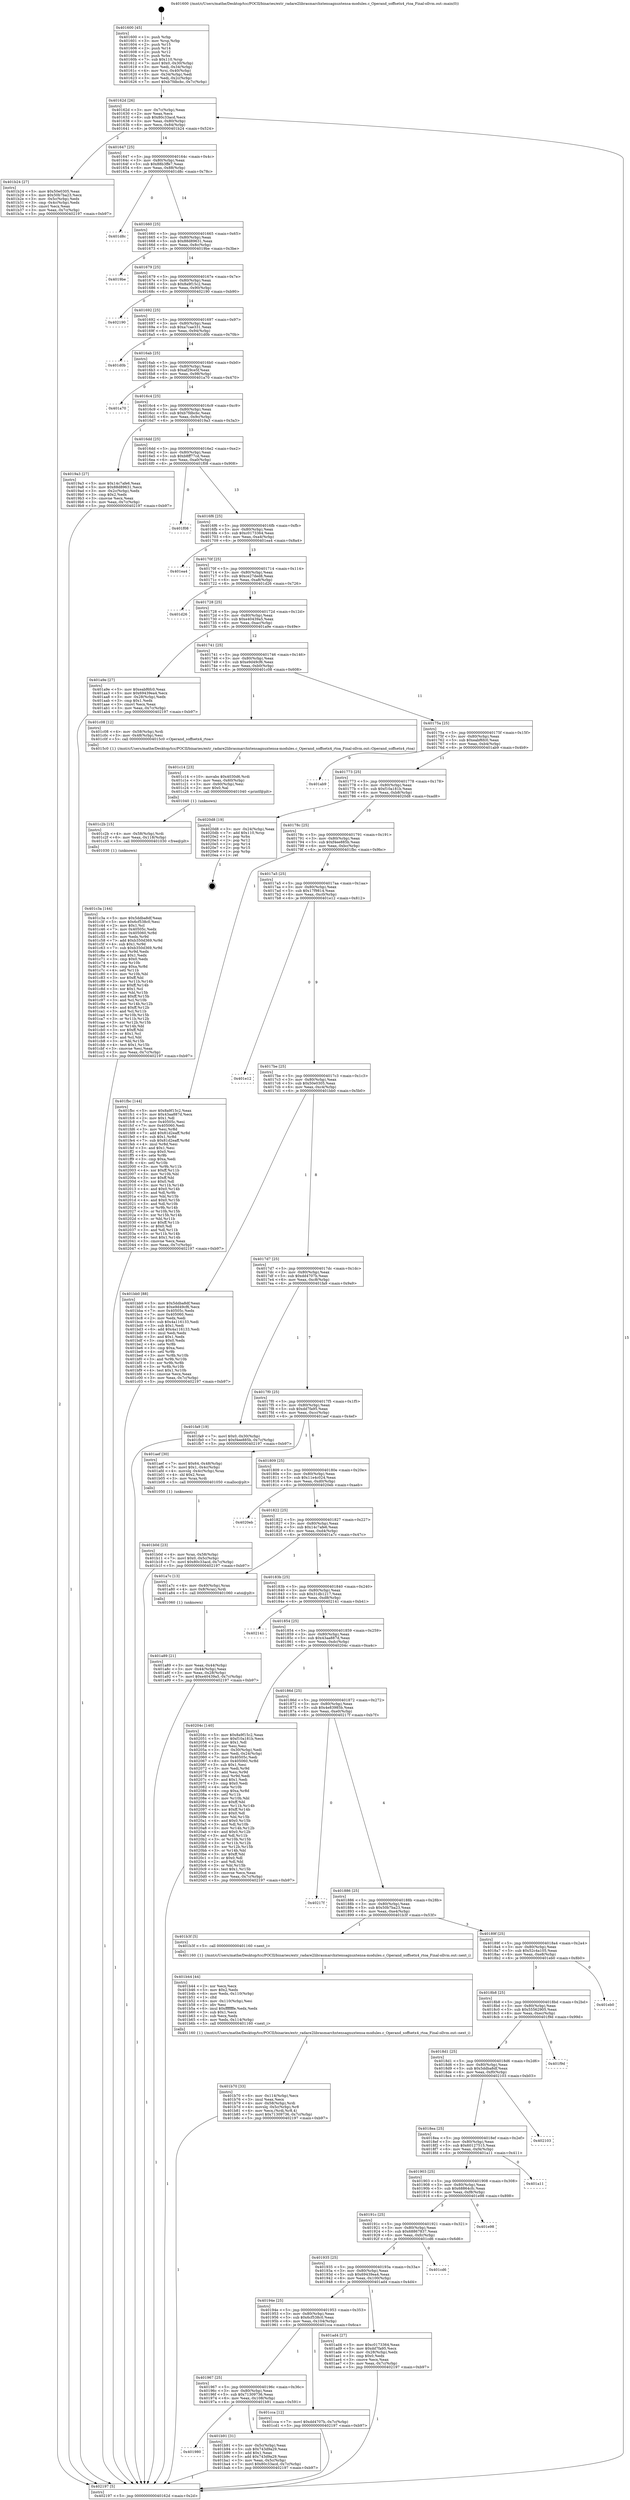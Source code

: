 digraph "0x401600" {
  label = "0x401600 (/mnt/c/Users/mathe/Desktop/tcc/POCII/binaries/extr_radare2librasmarchxtensagnuxtensa-modules.c_Operand_soffsetx4_rtoa_Final-ollvm.out::main(0))"
  labelloc = "t"
  node[shape=record]

  Entry [label="",width=0.3,height=0.3,shape=circle,fillcolor=black,style=filled]
  "0x40162d" [label="{
     0x40162d [26]\l
     | [instrs]\l
     &nbsp;&nbsp;0x40162d \<+3\>: mov -0x7c(%rbp),%eax\l
     &nbsp;&nbsp;0x401630 \<+2\>: mov %eax,%ecx\l
     &nbsp;&nbsp;0x401632 \<+6\>: sub $0x80c33acd,%ecx\l
     &nbsp;&nbsp;0x401638 \<+3\>: mov %eax,-0x80(%rbp)\l
     &nbsp;&nbsp;0x40163b \<+6\>: mov %ecx,-0x84(%rbp)\l
     &nbsp;&nbsp;0x401641 \<+6\>: je 0000000000401b24 \<main+0x524\>\l
  }"]
  "0x401b24" [label="{
     0x401b24 [27]\l
     | [instrs]\l
     &nbsp;&nbsp;0x401b24 \<+5\>: mov $0x50e0305,%eax\l
     &nbsp;&nbsp;0x401b29 \<+5\>: mov $0x50b7ba23,%ecx\l
     &nbsp;&nbsp;0x401b2e \<+3\>: mov -0x5c(%rbp),%edx\l
     &nbsp;&nbsp;0x401b31 \<+3\>: cmp -0x4c(%rbp),%edx\l
     &nbsp;&nbsp;0x401b34 \<+3\>: cmovl %ecx,%eax\l
     &nbsp;&nbsp;0x401b37 \<+3\>: mov %eax,-0x7c(%rbp)\l
     &nbsp;&nbsp;0x401b3a \<+5\>: jmp 0000000000402197 \<main+0xb97\>\l
  }"]
  "0x401647" [label="{
     0x401647 [25]\l
     | [instrs]\l
     &nbsp;&nbsp;0x401647 \<+5\>: jmp 000000000040164c \<main+0x4c\>\l
     &nbsp;&nbsp;0x40164c \<+3\>: mov -0x80(%rbp),%eax\l
     &nbsp;&nbsp;0x40164f \<+5\>: sub $0x88b3ffe7,%eax\l
     &nbsp;&nbsp;0x401654 \<+6\>: mov %eax,-0x88(%rbp)\l
     &nbsp;&nbsp;0x40165a \<+6\>: je 0000000000401d8c \<main+0x78c\>\l
  }"]
  Exit [label="",width=0.3,height=0.3,shape=circle,fillcolor=black,style=filled,peripheries=2]
  "0x401d8c" [label="{
     0x401d8c\l
  }", style=dashed]
  "0x401660" [label="{
     0x401660 [25]\l
     | [instrs]\l
     &nbsp;&nbsp;0x401660 \<+5\>: jmp 0000000000401665 \<main+0x65\>\l
     &nbsp;&nbsp;0x401665 \<+3\>: mov -0x80(%rbp),%eax\l
     &nbsp;&nbsp;0x401668 \<+5\>: sub $0x88d89631,%eax\l
     &nbsp;&nbsp;0x40166d \<+6\>: mov %eax,-0x8c(%rbp)\l
     &nbsp;&nbsp;0x401673 \<+6\>: je 00000000004019be \<main+0x3be\>\l
  }"]
  "0x401c3a" [label="{
     0x401c3a [144]\l
     | [instrs]\l
     &nbsp;&nbsp;0x401c3a \<+5\>: mov $0x5ddba8df,%eax\l
     &nbsp;&nbsp;0x401c3f \<+5\>: mov $0x6cf538c0,%esi\l
     &nbsp;&nbsp;0x401c44 \<+2\>: mov $0x1,%cl\l
     &nbsp;&nbsp;0x401c46 \<+7\>: mov 0x40505c,%edx\l
     &nbsp;&nbsp;0x401c4d \<+8\>: mov 0x405060,%r8d\l
     &nbsp;&nbsp;0x401c55 \<+3\>: mov %edx,%r9d\l
     &nbsp;&nbsp;0x401c58 \<+7\>: add $0xb350d369,%r9d\l
     &nbsp;&nbsp;0x401c5f \<+4\>: sub $0x1,%r9d\l
     &nbsp;&nbsp;0x401c63 \<+7\>: sub $0xb350d369,%r9d\l
     &nbsp;&nbsp;0x401c6a \<+4\>: imul %r9d,%edx\l
     &nbsp;&nbsp;0x401c6e \<+3\>: and $0x1,%edx\l
     &nbsp;&nbsp;0x401c71 \<+3\>: cmp $0x0,%edx\l
     &nbsp;&nbsp;0x401c74 \<+4\>: sete %r10b\l
     &nbsp;&nbsp;0x401c78 \<+4\>: cmp $0xa,%r8d\l
     &nbsp;&nbsp;0x401c7c \<+4\>: setl %r11b\l
     &nbsp;&nbsp;0x401c80 \<+3\>: mov %r10b,%bl\l
     &nbsp;&nbsp;0x401c83 \<+3\>: xor $0xff,%bl\l
     &nbsp;&nbsp;0x401c86 \<+3\>: mov %r11b,%r14b\l
     &nbsp;&nbsp;0x401c89 \<+4\>: xor $0xff,%r14b\l
     &nbsp;&nbsp;0x401c8d \<+3\>: xor $0x1,%cl\l
     &nbsp;&nbsp;0x401c90 \<+3\>: mov %bl,%r15b\l
     &nbsp;&nbsp;0x401c93 \<+4\>: and $0xff,%r15b\l
     &nbsp;&nbsp;0x401c97 \<+3\>: and %cl,%r10b\l
     &nbsp;&nbsp;0x401c9a \<+3\>: mov %r14b,%r12b\l
     &nbsp;&nbsp;0x401c9d \<+4\>: and $0xff,%r12b\l
     &nbsp;&nbsp;0x401ca1 \<+3\>: and %cl,%r11b\l
     &nbsp;&nbsp;0x401ca4 \<+3\>: or %r10b,%r15b\l
     &nbsp;&nbsp;0x401ca7 \<+3\>: or %r11b,%r12b\l
     &nbsp;&nbsp;0x401caa \<+3\>: xor %r12b,%r15b\l
     &nbsp;&nbsp;0x401cad \<+3\>: or %r14b,%bl\l
     &nbsp;&nbsp;0x401cb0 \<+3\>: xor $0xff,%bl\l
     &nbsp;&nbsp;0x401cb3 \<+3\>: or $0x1,%cl\l
     &nbsp;&nbsp;0x401cb6 \<+2\>: and %cl,%bl\l
     &nbsp;&nbsp;0x401cb8 \<+3\>: or %bl,%r15b\l
     &nbsp;&nbsp;0x401cbb \<+4\>: test $0x1,%r15b\l
     &nbsp;&nbsp;0x401cbf \<+3\>: cmovne %esi,%eax\l
     &nbsp;&nbsp;0x401cc2 \<+3\>: mov %eax,-0x7c(%rbp)\l
     &nbsp;&nbsp;0x401cc5 \<+5\>: jmp 0000000000402197 \<main+0xb97\>\l
  }"]
  "0x4019be" [label="{
     0x4019be\l
  }", style=dashed]
  "0x401679" [label="{
     0x401679 [25]\l
     | [instrs]\l
     &nbsp;&nbsp;0x401679 \<+5\>: jmp 000000000040167e \<main+0x7e\>\l
     &nbsp;&nbsp;0x40167e \<+3\>: mov -0x80(%rbp),%eax\l
     &nbsp;&nbsp;0x401681 \<+5\>: sub $0x8a9f15c2,%eax\l
     &nbsp;&nbsp;0x401686 \<+6\>: mov %eax,-0x90(%rbp)\l
     &nbsp;&nbsp;0x40168c \<+6\>: je 0000000000402190 \<main+0xb90\>\l
  }"]
  "0x401c2b" [label="{
     0x401c2b [15]\l
     | [instrs]\l
     &nbsp;&nbsp;0x401c2b \<+4\>: mov -0x58(%rbp),%rdi\l
     &nbsp;&nbsp;0x401c2f \<+6\>: mov %eax,-0x118(%rbp)\l
     &nbsp;&nbsp;0x401c35 \<+5\>: call 0000000000401030 \<free@plt\>\l
     | [calls]\l
     &nbsp;&nbsp;0x401030 \{1\} (unknown)\l
  }"]
  "0x402190" [label="{
     0x402190\l
  }", style=dashed]
  "0x401692" [label="{
     0x401692 [25]\l
     | [instrs]\l
     &nbsp;&nbsp;0x401692 \<+5\>: jmp 0000000000401697 \<main+0x97\>\l
     &nbsp;&nbsp;0x401697 \<+3\>: mov -0x80(%rbp),%eax\l
     &nbsp;&nbsp;0x40169a \<+5\>: sub $0xa7cae331,%eax\l
     &nbsp;&nbsp;0x40169f \<+6\>: mov %eax,-0x94(%rbp)\l
     &nbsp;&nbsp;0x4016a5 \<+6\>: je 0000000000401d0b \<main+0x70b\>\l
  }"]
  "0x401c14" [label="{
     0x401c14 [23]\l
     | [instrs]\l
     &nbsp;&nbsp;0x401c14 \<+10\>: movabs $0x4030d6,%rdi\l
     &nbsp;&nbsp;0x401c1e \<+3\>: mov %eax,-0x60(%rbp)\l
     &nbsp;&nbsp;0x401c21 \<+3\>: mov -0x60(%rbp),%esi\l
     &nbsp;&nbsp;0x401c24 \<+2\>: mov $0x0,%al\l
     &nbsp;&nbsp;0x401c26 \<+5\>: call 0000000000401040 \<printf@plt\>\l
     | [calls]\l
     &nbsp;&nbsp;0x401040 \{1\} (unknown)\l
  }"]
  "0x401d0b" [label="{
     0x401d0b\l
  }", style=dashed]
  "0x4016ab" [label="{
     0x4016ab [25]\l
     | [instrs]\l
     &nbsp;&nbsp;0x4016ab \<+5\>: jmp 00000000004016b0 \<main+0xb0\>\l
     &nbsp;&nbsp;0x4016b0 \<+3\>: mov -0x80(%rbp),%eax\l
     &nbsp;&nbsp;0x4016b3 \<+5\>: sub $0xaf29ce5f,%eax\l
     &nbsp;&nbsp;0x4016b8 \<+6\>: mov %eax,-0x98(%rbp)\l
     &nbsp;&nbsp;0x4016be \<+6\>: je 0000000000401a70 \<main+0x470\>\l
  }"]
  "0x401980" [label="{
     0x401980\l
  }", style=dashed]
  "0x401a70" [label="{
     0x401a70\l
  }", style=dashed]
  "0x4016c4" [label="{
     0x4016c4 [25]\l
     | [instrs]\l
     &nbsp;&nbsp;0x4016c4 \<+5\>: jmp 00000000004016c9 \<main+0xc9\>\l
     &nbsp;&nbsp;0x4016c9 \<+3\>: mov -0x80(%rbp),%eax\l
     &nbsp;&nbsp;0x4016cc \<+5\>: sub $0xb7fdbcbc,%eax\l
     &nbsp;&nbsp;0x4016d1 \<+6\>: mov %eax,-0x9c(%rbp)\l
     &nbsp;&nbsp;0x4016d7 \<+6\>: je 00000000004019a3 \<main+0x3a3\>\l
  }"]
  "0x401b91" [label="{
     0x401b91 [31]\l
     | [instrs]\l
     &nbsp;&nbsp;0x401b91 \<+3\>: mov -0x5c(%rbp),%eax\l
     &nbsp;&nbsp;0x401b94 \<+5\>: sub $0x743d9a29,%eax\l
     &nbsp;&nbsp;0x401b99 \<+3\>: add $0x1,%eax\l
     &nbsp;&nbsp;0x401b9c \<+5\>: add $0x743d9a29,%eax\l
     &nbsp;&nbsp;0x401ba1 \<+3\>: mov %eax,-0x5c(%rbp)\l
     &nbsp;&nbsp;0x401ba4 \<+7\>: movl $0x80c33acd,-0x7c(%rbp)\l
     &nbsp;&nbsp;0x401bab \<+5\>: jmp 0000000000402197 \<main+0xb97\>\l
  }"]
  "0x4019a3" [label="{
     0x4019a3 [27]\l
     | [instrs]\l
     &nbsp;&nbsp;0x4019a3 \<+5\>: mov $0x14c7afe6,%eax\l
     &nbsp;&nbsp;0x4019a8 \<+5\>: mov $0x88d89631,%ecx\l
     &nbsp;&nbsp;0x4019ad \<+3\>: mov -0x2c(%rbp),%edx\l
     &nbsp;&nbsp;0x4019b0 \<+3\>: cmp $0x2,%edx\l
     &nbsp;&nbsp;0x4019b3 \<+3\>: cmovne %ecx,%eax\l
     &nbsp;&nbsp;0x4019b6 \<+3\>: mov %eax,-0x7c(%rbp)\l
     &nbsp;&nbsp;0x4019b9 \<+5\>: jmp 0000000000402197 \<main+0xb97\>\l
  }"]
  "0x4016dd" [label="{
     0x4016dd [25]\l
     | [instrs]\l
     &nbsp;&nbsp;0x4016dd \<+5\>: jmp 00000000004016e2 \<main+0xe2\>\l
     &nbsp;&nbsp;0x4016e2 \<+3\>: mov -0x80(%rbp),%eax\l
     &nbsp;&nbsp;0x4016e5 \<+5\>: sub $0xb8ff77cd,%eax\l
     &nbsp;&nbsp;0x4016ea \<+6\>: mov %eax,-0xa0(%rbp)\l
     &nbsp;&nbsp;0x4016f0 \<+6\>: je 0000000000401f08 \<main+0x908\>\l
  }"]
  "0x402197" [label="{
     0x402197 [5]\l
     | [instrs]\l
     &nbsp;&nbsp;0x402197 \<+5\>: jmp 000000000040162d \<main+0x2d\>\l
  }"]
  "0x401600" [label="{
     0x401600 [45]\l
     | [instrs]\l
     &nbsp;&nbsp;0x401600 \<+1\>: push %rbp\l
     &nbsp;&nbsp;0x401601 \<+3\>: mov %rsp,%rbp\l
     &nbsp;&nbsp;0x401604 \<+2\>: push %r15\l
     &nbsp;&nbsp;0x401606 \<+2\>: push %r14\l
     &nbsp;&nbsp;0x401608 \<+2\>: push %r12\l
     &nbsp;&nbsp;0x40160a \<+1\>: push %rbx\l
     &nbsp;&nbsp;0x40160b \<+7\>: sub $0x110,%rsp\l
     &nbsp;&nbsp;0x401612 \<+7\>: movl $0x0,-0x30(%rbp)\l
     &nbsp;&nbsp;0x401619 \<+3\>: mov %edi,-0x34(%rbp)\l
     &nbsp;&nbsp;0x40161c \<+4\>: mov %rsi,-0x40(%rbp)\l
     &nbsp;&nbsp;0x401620 \<+3\>: mov -0x34(%rbp),%edi\l
     &nbsp;&nbsp;0x401623 \<+3\>: mov %edi,-0x2c(%rbp)\l
     &nbsp;&nbsp;0x401626 \<+7\>: movl $0xb7fdbcbc,-0x7c(%rbp)\l
  }"]
  "0x401967" [label="{
     0x401967 [25]\l
     | [instrs]\l
     &nbsp;&nbsp;0x401967 \<+5\>: jmp 000000000040196c \<main+0x36c\>\l
     &nbsp;&nbsp;0x40196c \<+3\>: mov -0x80(%rbp),%eax\l
     &nbsp;&nbsp;0x40196f \<+5\>: sub $0x71309736,%eax\l
     &nbsp;&nbsp;0x401974 \<+6\>: mov %eax,-0x108(%rbp)\l
     &nbsp;&nbsp;0x40197a \<+6\>: je 0000000000401b91 \<main+0x591\>\l
  }"]
  "0x401f08" [label="{
     0x401f08\l
  }", style=dashed]
  "0x4016f6" [label="{
     0x4016f6 [25]\l
     | [instrs]\l
     &nbsp;&nbsp;0x4016f6 \<+5\>: jmp 00000000004016fb \<main+0xfb\>\l
     &nbsp;&nbsp;0x4016fb \<+3\>: mov -0x80(%rbp),%eax\l
     &nbsp;&nbsp;0x4016fe \<+5\>: sub $0xc0173364,%eax\l
     &nbsp;&nbsp;0x401703 \<+6\>: mov %eax,-0xa4(%rbp)\l
     &nbsp;&nbsp;0x401709 \<+6\>: je 0000000000401ea4 \<main+0x8a4\>\l
  }"]
  "0x401cca" [label="{
     0x401cca [12]\l
     | [instrs]\l
     &nbsp;&nbsp;0x401cca \<+7\>: movl $0xdd4707b,-0x7c(%rbp)\l
     &nbsp;&nbsp;0x401cd1 \<+5\>: jmp 0000000000402197 \<main+0xb97\>\l
  }"]
  "0x401ea4" [label="{
     0x401ea4\l
  }", style=dashed]
  "0x40170f" [label="{
     0x40170f [25]\l
     | [instrs]\l
     &nbsp;&nbsp;0x40170f \<+5\>: jmp 0000000000401714 \<main+0x114\>\l
     &nbsp;&nbsp;0x401714 \<+3\>: mov -0x80(%rbp),%eax\l
     &nbsp;&nbsp;0x401717 \<+5\>: sub $0xce27ded8,%eax\l
     &nbsp;&nbsp;0x40171c \<+6\>: mov %eax,-0xa8(%rbp)\l
     &nbsp;&nbsp;0x401722 \<+6\>: je 0000000000401d26 \<main+0x726\>\l
  }"]
  "0x401b70" [label="{
     0x401b70 [33]\l
     | [instrs]\l
     &nbsp;&nbsp;0x401b70 \<+6\>: mov -0x114(%rbp),%ecx\l
     &nbsp;&nbsp;0x401b76 \<+3\>: imul %eax,%ecx\l
     &nbsp;&nbsp;0x401b79 \<+4\>: mov -0x58(%rbp),%rdi\l
     &nbsp;&nbsp;0x401b7d \<+4\>: movslq -0x5c(%rbp),%r8\l
     &nbsp;&nbsp;0x401b81 \<+4\>: mov %ecx,(%rdi,%r8,4)\l
     &nbsp;&nbsp;0x401b85 \<+7\>: movl $0x71309736,-0x7c(%rbp)\l
     &nbsp;&nbsp;0x401b8c \<+5\>: jmp 0000000000402197 \<main+0xb97\>\l
  }"]
  "0x401d26" [label="{
     0x401d26\l
  }", style=dashed]
  "0x401728" [label="{
     0x401728 [25]\l
     | [instrs]\l
     &nbsp;&nbsp;0x401728 \<+5\>: jmp 000000000040172d \<main+0x12d\>\l
     &nbsp;&nbsp;0x40172d \<+3\>: mov -0x80(%rbp),%eax\l
     &nbsp;&nbsp;0x401730 \<+5\>: sub $0xe40439a5,%eax\l
     &nbsp;&nbsp;0x401735 \<+6\>: mov %eax,-0xac(%rbp)\l
     &nbsp;&nbsp;0x40173b \<+6\>: je 0000000000401a9e \<main+0x49e\>\l
  }"]
  "0x401b44" [label="{
     0x401b44 [44]\l
     | [instrs]\l
     &nbsp;&nbsp;0x401b44 \<+2\>: xor %ecx,%ecx\l
     &nbsp;&nbsp;0x401b46 \<+5\>: mov $0x2,%edx\l
     &nbsp;&nbsp;0x401b4b \<+6\>: mov %edx,-0x110(%rbp)\l
     &nbsp;&nbsp;0x401b51 \<+1\>: cltd\l
     &nbsp;&nbsp;0x401b52 \<+6\>: mov -0x110(%rbp),%esi\l
     &nbsp;&nbsp;0x401b58 \<+2\>: idiv %esi\l
     &nbsp;&nbsp;0x401b5a \<+6\>: imul $0xfffffffe,%edx,%edx\l
     &nbsp;&nbsp;0x401b60 \<+3\>: sub $0x1,%ecx\l
     &nbsp;&nbsp;0x401b63 \<+2\>: sub %ecx,%edx\l
     &nbsp;&nbsp;0x401b65 \<+6\>: mov %edx,-0x114(%rbp)\l
     &nbsp;&nbsp;0x401b6b \<+5\>: call 0000000000401160 \<next_i\>\l
     | [calls]\l
     &nbsp;&nbsp;0x401160 \{1\} (/mnt/c/Users/mathe/Desktop/tcc/POCII/binaries/extr_radare2librasmarchxtensagnuxtensa-modules.c_Operand_soffsetx4_rtoa_Final-ollvm.out::next_i)\l
  }"]
  "0x401a9e" [label="{
     0x401a9e [27]\l
     | [instrs]\l
     &nbsp;&nbsp;0x401a9e \<+5\>: mov $0xeabf6fc0,%eax\l
     &nbsp;&nbsp;0x401aa3 \<+5\>: mov $0x69439ea4,%ecx\l
     &nbsp;&nbsp;0x401aa8 \<+3\>: mov -0x28(%rbp),%edx\l
     &nbsp;&nbsp;0x401aab \<+3\>: cmp $0x1,%edx\l
     &nbsp;&nbsp;0x401aae \<+3\>: cmovl %ecx,%eax\l
     &nbsp;&nbsp;0x401ab1 \<+3\>: mov %eax,-0x7c(%rbp)\l
     &nbsp;&nbsp;0x401ab4 \<+5\>: jmp 0000000000402197 \<main+0xb97\>\l
  }"]
  "0x401741" [label="{
     0x401741 [25]\l
     | [instrs]\l
     &nbsp;&nbsp;0x401741 \<+5\>: jmp 0000000000401746 \<main+0x146\>\l
     &nbsp;&nbsp;0x401746 \<+3\>: mov -0x80(%rbp),%eax\l
     &nbsp;&nbsp;0x401749 \<+5\>: sub $0xe9d49cf6,%eax\l
     &nbsp;&nbsp;0x40174e \<+6\>: mov %eax,-0xb0(%rbp)\l
     &nbsp;&nbsp;0x401754 \<+6\>: je 0000000000401c08 \<main+0x608\>\l
  }"]
  "0x401b0d" [label="{
     0x401b0d [23]\l
     | [instrs]\l
     &nbsp;&nbsp;0x401b0d \<+4\>: mov %rax,-0x58(%rbp)\l
     &nbsp;&nbsp;0x401b11 \<+7\>: movl $0x0,-0x5c(%rbp)\l
     &nbsp;&nbsp;0x401b18 \<+7\>: movl $0x80c33acd,-0x7c(%rbp)\l
     &nbsp;&nbsp;0x401b1f \<+5\>: jmp 0000000000402197 \<main+0xb97\>\l
  }"]
  "0x401c08" [label="{
     0x401c08 [12]\l
     | [instrs]\l
     &nbsp;&nbsp;0x401c08 \<+4\>: mov -0x58(%rbp),%rdi\l
     &nbsp;&nbsp;0x401c0c \<+3\>: mov -0x48(%rbp),%esi\l
     &nbsp;&nbsp;0x401c0f \<+5\>: call 00000000004015c0 \<Operand_soffsetx4_rtoa\>\l
     | [calls]\l
     &nbsp;&nbsp;0x4015c0 \{1\} (/mnt/c/Users/mathe/Desktop/tcc/POCII/binaries/extr_radare2librasmarchxtensagnuxtensa-modules.c_Operand_soffsetx4_rtoa_Final-ollvm.out::Operand_soffsetx4_rtoa)\l
  }"]
  "0x40175a" [label="{
     0x40175a [25]\l
     | [instrs]\l
     &nbsp;&nbsp;0x40175a \<+5\>: jmp 000000000040175f \<main+0x15f\>\l
     &nbsp;&nbsp;0x40175f \<+3\>: mov -0x80(%rbp),%eax\l
     &nbsp;&nbsp;0x401762 \<+5\>: sub $0xeabf6fc0,%eax\l
     &nbsp;&nbsp;0x401767 \<+6\>: mov %eax,-0xb4(%rbp)\l
     &nbsp;&nbsp;0x40176d \<+6\>: je 0000000000401ab9 \<main+0x4b9\>\l
  }"]
  "0x40194e" [label="{
     0x40194e [25]\l
     | [instrs]\l
     &nbsp;&nbsp;0x40194e \<+5\>: jmp 0000000000401953 \<main+0x353\>\l
     &nbsp;&nbsp;0x401953 \<+3\>: mov -0x80(%rbp),%eax\l
     &nbsp;&nbsp;0x401956 \<+5\>: sub $0x6cf538c0,%eax\l
     &nbsp;&nbsp;0x40195b \<+6\>: mov %eax,-0x104(%rbp)\l
     &nbsp;&nbsp;0x401961 \<+6\>: je 0000000000401cca \<main+0x6ca\>\l
  }"]
  "0x401ab9" [label="{
     0x401ab9\l
  }", style=dashed]
  "0x401773" [label="{
     0x401773 [25]\l
     | [instrs]\l
     &nbsp;&nbsp;0x401773 \<+5\>: jmp 0000000000401778 \<main+0x178\>\l
     &nbsp;&nbsp;0x401778 \<+3\>: mov -0x80(%rbp),%eax\l
     &nbsp;&nbsp;0x40177b \<+5\>: sub $0xf10a181b,%eax\l
     &nbsp;&nbsp;0x401780 \<+6\>: mov %eax,-0xb8(%rbp)\l
     &nbsp;&nbsp;0x401786 \<+6\>: je 00000000004020d8 \<main+0xad8\>\l
  }"]
  "0x401ad4" [label="{
     0x401ad4 [27]\l
     | [instrs]\l
     &nbsp;&nbsp;0x401ad4 \<+5\>: mov $0xc0173364,%eax\l
     &nbsp;&nbsp;0x401ad9 \<+5\>: mov $0xdd7fa95,%ecx\l
     &nbsp;&nbsp;0x401ade \<+3\>: mov -0x28(%rbp),%edx\l
     &nbsp;&nbsp;0x401ae1 \<+3\>: cmp $0x0,%edx\l
     &nbsp;&nbsp;0x401ae4 \<+3\>: cmove %ecx,%eax\l
     &nbsp;&nbsp;0x401ae7 \<+3\>: mov %eax,-0x7c(%rbp)\l
     &nbsp;&nbsp;0x401aea \<+5\>: jmp 0000000000402197 \<main+0xb97\>\l
  }"]
  "0x4020d8" [label="{
     0x4020d8 [19]\l
     | [instrs]\l
     &nbsp;&nbsp;0x4020d8 \<+3\>: mov -0x24(%rbp),%eax\l
     &nbsp;&nbsp;0x4020db \<+7\>: add $0x110,%rsp\l
     &nbsp;&nbsp;0x4020e2 \<+1\>: pop %rbx\l
     &nbsp;&nbsp;0x4020e3 \<+2\>: pop %r12\l
     &nbsp;&nbsp;0x4020e5 \<+2\>: pop %r14\l
     &nbsp;&nbsp;0x4020e7 \<+2\>: pop %r15\l
     &nbsp;&nbsp;0x4020e9 \<+1\>: pop %rbp\l
     &nbsp;&nbsp;0x4020ea \<+1\>: ret\l
  }"]
  "0x40178c" [label="{
     0x40178c [25]\l
     | [instrs]\l
     &nbsp;&nbsp;0x40178c \<+5\>: jmp 0000000000401791 \<main+0x191\>\l
     &nbsp;&nbsp;0x401791 \<+3\>: mov -0x80(%rbp),%eax\l
     &nbsp;&nbsp;0x401794 \<+5\>: sub $0xf4ee885b,%eax\l
     &nbsp;&nbsp;0x401799 \<+6\>: mov %eax,-0xbc(%rbp)\l
     &nbsp;&nbsp;0x40179f \<+6\>: je 0000000000401fbc \<main+0x9bc\>\l
  }"]
  "0x401935" [label="{
     0x401935 [25]\l
     | [instrs]\l
     &nbsp;&nbsp;0x401935 \<+5\>: jmp 000000000040193a \<main+0x33a\>\l
     &nbsp;&nbsp;0x40193a \<+3\>: mov -0x80(%rbp),%eax\l
     &nbsp;&nbsp;0x40193d \<+5\>: sub $0x69439ea4,%eax\l
     &nbsp;&nbsp;0x401942 \<+6\>: mov %eax,-0x100(%rbp)\l
     &nbsp;&nbsp;0x401948 \<+6\>: je 0000000000401ad4 \<main+0x4d4\>\l
  }"]
  "0x401fbc" [label="{
     0x401fbc [144]\l
     | [instrs]\l
     &nbsp;&nbsp;0x401fbc \<+5\>: mov $0x8a9f15c2,%eax\l
     &nbsp;&nbsp;0x401fc1 \<+5\>: mov $0x43aa887d,%ecx\l
     &nbsp;&nbsp;0x401fc6 \<+2\>: mov $0x1,%dl\l
     &nbsp;&nbsp;0x401fc8 \<+7\>: mov 0x40505c,%esi\l
     &nbsp;&nbsp;0x401fcf \<+7\>: mov 0x405060,%edi\l
     &nbsp;&nbsp;0x401fd6 \<+3\>: mov %esi,%r8d\l
     &nbsp;&nbsp;0x401fd9 \<+7\>: add $0x81d2eaff,%r8d\l
     &nbsp;&nbsp;0x401fe0 \<+4\>: sub $0x1,%r8d\l
     &nbsp;&nbsp;0x401fe4 \<+7\>: sub $0x81d2eaff,%r8d\l
     &nbsp;&nbsp;0x401feb \<+4\>: imul %r8d,%esi\l
     &nbsp;&nbsp;0x401fef \<+3\>: and $0x1,%esi\l
     &nbsp;&nbsp;0x401ff2 \<+3\>: cmp $0x0,%esi\l
     &nbsp;&nbsp;0x401ff5 \<+4\>: sete %r9b\l
     &nbsp;&nbsp;0x401ff9 \<+3\>: cmp $0xa,%edi\l
     &nbsp;&nbsp;0x401ffc \<+4\>: setl %r10b\l
     &nbsp;&nbsp;0x402000 \<+3\>: mov %r9b,%r11b\l
     &nbsp;&nbsp;0x402003 \<+4\>: xor $0xff,%r11b\l
     &nbsp;&nbsp;0x402007 \<+3\>: mov %r10b,%bl\l
     &nbsp;&nbsp;0x40200a \<+3\>: xor $0xff,%bl\l
     &nbsp;&nbsp;0x40200d \<+3\>: xor $0x0,%dl\l
     &nbsp;&nbsp;0x402010 \<+3\>: mov %r11b,%r14b\l
     &nbsp;&nbsp;0x402013 \<+4\>: and $0x0,%r14b\l
     &nbsp;&nbsp;0x402017 \<+3\>: and %dl,%r9b\l
     &nbsp;&nbsp;0x40201a \<+3\>: mov %bl,%r15b\l
     &nbsp;&nbsp;0x40201d \<+4\>: and $0x0,%r15b\l
     &nbsp;&nbsp;0x402021 \<+3\>: and %dl,%r10b\l
     &nbsp;&nbsp;0x402024 \<+3\>: or %r9b,%r14b\l
     &nbsp;&nbsp;0x402027 \<+3\>: or %r10b,%r15b\l
     &nbsp;&nbsp;0x40202a \<+3\>: xor %r15b,%r14b\l
     &nbsp;&nbsp;0x40202d \<+3\>: or %bl,%r11b\l
     &nbsp;&nbsp;0x402030 \<+4\>: xor $0xff,%r11b\l
     &nbsp;&nbsp;0x402034 \<+3\>: or $0x0,%dl\l
     &nbsp;&nbsp;0x402037 \<+3\>: and %dl,%r11b\l
     &nbsp;&nbsp;0x40203a \<+3\>: or %r11b,%r14b\l
     &nbsp;&nbsp;0x40203d \<+4\>: test $0x1,%r14b\l
     &nbsp;&nbsp;0x402041 \<+3\>: cmovne %ecx,%eax\l
     &nbsp;&nbsp;0x402044 \<+3\>: mov %eax,-0x7c(%rbp)\l
     &nbsp;&nbsp;0x402047 \<+5\>: jmp 0000000000402197 \<main+0xb97\>\l
  }"]
  "0x4017a5" [label="{
     0x4017a5 [25]\l
     | [instrs]\l
     &nbsp;&nbsp;0x4017a5 \<+5\>: jmp 00000000004017aa \<main+0x1aa\>\l
     &nbsp;&nbsp;0x4017aa \<+3\>: mov -0x80(%rbp),%eax\l
     &nbsp;&nbsp;0x4017ad \<+5\>: sub $0x17f9814,%eax\l
     &nbsp;&nbsp;0x4017b2 \<+6\>: mov %eax,-0xc0(%rbp)\l
     &nbsp;&nbsp;0x4017b8 \<+6\>: je 0000000000401e12 \<main+0x812\>\l
  }"]
  "0x401cd6" [label="{
     0x401cd6\l
  }", style=dashed]
  "0x401e12" [label="{
     0x401e12\l
  }", style=dashed]
  "0x4017be" [label="{
     0x4017be [25]\l
     | [instrs]\l
     &nbsp;&nbsp;0x4017be \<+5\>: jmp 00000000004017c3 \<main+0x1c3\>\l
     &nbsp;&nbsp;0x4017c3 \<+3\>: mov -0x80(%rbp),%eax\l
     &nbsp;&nbsp;0x4017c6 \<+5\>: sub $0x50e0305,%eax\l
     &nbsp;&nbsp;0x4017cb \<+6\>: mov %eax,-0xc4(%rbp)\l
     &nbsp;&nbsp;0x4017d1 \<+6\>: je 0000000000401bb0 \<main+0x5b0\>\l
  }"]
  "0x40191c" [label="{
     0x40191c [25]\l
     | [instrs]\l
     &nbsp;&nbsp;0x40191c \<+5\>: jmp 0000000000401921 \<main+0x321\>\l
     &nbsp;&nbsp;0x401921 \<+3\>: mov -0x80(%rbp),%eax\l
     &nbsp;&nbsp;0x401924 \<+5\>: sub $0x68867837,%eax\l
     &nbsp;&nbsp;0x401929 \<+6\>: mov %eax,-0xfc(%rbp)\l
     &nbsp;&nbsp;0x40192f \<+6\>: je 0000000000401cd6 \<main+0x6d6\>\l
  }"]
  "0x401bb0" [label="{
     0x401bb0 [88]\l
     | [instrs]\l
     &nbsp;&nbsp;0x401bb0 \<+5\>: mov $0x5ddba8df,%eax\l
     &nbsp;&nbsp;0x401bb5 \<+5\>: mov $0xe9d49cf6,%ecx\l
     &nbsp;&nbsp;0x401bba \<+7\>: mov 0x40505c,%edx\l
     &nbsp;&nbsp;0x401bc1 \<+7\>: mov 0x405060,%esi\l
     &nbsp;&nbsp;0x401bc8 \<+2\>: mov %edx,%edi\l
     &nbsp;&nbsp;0x401bca \<+6\>: sub $0x4a116133,%edi\l
     &nbsp;&nbsp;0x401bd0 \<+3\>: sub $0x1,%edi\l
     &nbsp;&nbsp;0x401bd3 \<+6\>: add $0x4a116133,%edi\l
     &nbsp;&nbsp;0x401bd9 \<+3\>: imul %edi,%edx\l
     &nbsp;&nbsp;0x401bdc \<+3\>: and $0x1,%edx\l
     &nbsp;&nbsp;0x401bdf \<+3\>: cmp $0x0,%edx\l
     &nbsp;&nbsp;0x401be2 \<+4\>: sete %r8b\l
     &nbsp;&nbsp;0x401be6 \<+3\>: cmp $0xa,%esi\l
     &nbsp;&nbsp;0x401be9 \<+4\>: setl %r9b\l
     &nbsp;&nbsp;0x401bed \<+3\>: mov %r8b,%r10b\l
     &nbsp;&nbsp;0x401bf0 \<+3\>: and %r9b,%r10b\l
     &nbsp;&nbsp;0x401bf3 \<+3\>: xor %r9b,%r8b\l
     &nbsp;&nbsp;0x401bf6 \<+3\>: or %r8b,%r10b\l
     &nbsp;&nbsp;0x401bf9 \<+4\>: test $0x1,%r10b\l
     &nbsp;&nbsp;0x401bfd \<+3\>: cmovne %ecx,%eax\l
     &nbsp;&nbsp;0x401c00 \<+3\>: mov %eax,-0x7c(%rbp)\l
     &nbsp;&nbsp;0x401c03 \<+5\>: jmp 0000000000402197 \<main+0xb97\>\l
  }"]
  "0x4017d7" [label="{
     0x4017d7 [25]\l
     | [instrs]\l
     &nbsp;&nbsp;0x4017d7 \<+5\>: jmp 00000000004017dc \<main+0x1dc\>\l
     &nbsp;&nbsp;0x4017dc \<+3\>: mov -0x80(%rbp),%eax\l
     &nbsp;&nbsp;0x4017df \<+5\>: sub $0xdd4707b,%eax\l
     &nbsp;&nbsp;0x4017e4 \<+6\>: mov %eax,-0xc8(%rbp)\l
     &nbsp;&nbsp;0x4017ea \<+6\>: je 0000000000401fa9 \<main+0x9a9\>\l
  }"]
  "0x401e98" [label="{
     0x401e98\l
  }", style=dashed]
  "0x401fa9" [label="{
     0x401fa9 [19]\l
     | [instrs]\l
     &nbsp;&nbsp;0x401fa9 \<+7\>: movl $0x0,-0x30(%rbp)\l
     &nbsp;&nbsp;0x401fb0 \<+7\>: movl $0xf4ee885b,-0x7c(%rbp)\l
     &nbsp;&nbsp;0x401fb7 \<+5\>: jmp 0000000000402197 \<main+0xb97\>\l
  }"]
  "0x4017f0" [label="{
     0x4017f0 [25]\l
     | [instrs]\l
     &nbsp;&nbsp;0x4017f0 \<+5\>: jmp 00000000004017f5 \<main+0x1f5\>\l
     &nbsp;&nbsp;0x4017f5 \<+3\>: mov -0x80(%rbp),%eax\l
     &nbsp;&nbsp;0x4017f8 \<+5\>: sub $0xdd7fa95,%eax\l
     &nbsp;&nbsp;0x4017fd \<+6\>: mov %eax,-0xcc(%rbp)\l
     &nbsp;&nbsp;0x401803 \<+6\>: je 0000000000401aef \<main+0x4ef\>\l
  }"]
  "0x401903" [label="{
     0x401903 [25]\l
     | [instrs]\l
     &nbsp;&nbsp;0x401903 \<+5\>: jmp 0000000000401908 \<main+0x308\>\l
     &nbsp;&nbsp;0x401908 \<+3\>: mov -0x80(%rbp),%eax\l
     &nbsp;&nbsp;0x40190b \<+5\>: sub $0x68864cfc,%eax\l
     &nbsp;&nbsp;0x401910 \<+6\>: mov %eax,-0xf8(%rbp)\l
     &nbsp;&nbsp;0x401916 \<+6\>: je 0000000000401e98 \<main+0x898\>\l
  }"]
  "0x401aef" [label="{
     0x401aef [30]\l
     | [instrs]\l
     &nbsp;&nbsp;0x401aef \<+7\>: movl $0x64,-0x48(%rbp)\l
     &nbsp;&nbsp;0x401af6 \<+7\>: movl $0x1,-0x4c(%rbp)\l
     &nbsp;&nbsp;0x401afd \<+4\>: movslq -0x4c(%rbp),%rax\l
     &nbsp;&nbsp;0x401b01 \<+4\>: shl $0x2,%rax\l
     &nbsp;&nbsp;0x401b05 \<+3\>: mov %rax,%rdi\l
     &nbsp;&nbsp;0x401b08 \<+5\>: call 0000000000401050 \<malloc@plt\>\l
     | [calls]\l
     &nbsp;&nbsp;0x401050 \{1\} (unknown)\l
  }"]
  "0x401809" [label="{
     0x401809 [25]\l
     | [instrs]\l
     &nbsp;&nbsp;0x401809 \<+5\>: jmp 000000000040180e \<main+0x20e\>\l
     &nbsp;&nbsp;0x40180e \<+3\>: mov -0x80(%rbp),%eax\l
     &nbsp;&nbsp;0x401811 \<+5\>: sub $0x11e4c024,%eax\l
     &nbsp;&nbsp;0x401816 \<+6\>: mov %eax,-0xd0(%rbp)\l
     &nbsp;&nbsp;0x40181c \<+6\>: je 00000000004020eb \<main+0xaeb\>\l
  }"]
  "0x401a11" [label="{
     0x401a11\l
  }", style=dashed]
  "0x4020eb" [label="{
     0x4020eb\l
  }", style=dashed]
  "0x401822" [label="{
     0x401822 [25]\l
     | [instrs]\l
     &nbsp;&nbsp;0x401822 \<+5\>: jmp 0000000000401827 \<main+0x227\>\l
     &nbsp;&nbsp;0x401827 \<+3\>: mov -0x80(%rbp),%eax\l
     &nbsp;&nbsp;0x40182a \<+5\>: sub $0x14c7afe6,%eax\l
     &nbsp;&nbsp;0x40182f \<+6\>: mov %eax,-0xd4(%rbp)\l
     &nbsp;&nbsp;0x401835 \<+6\>: je 0000000000401a7c \<main+0x47c\>\l
  }"]
  "0x4018ea" [label="{
     0x4018ea [25]\l
     | [instrs]\l
     &nbsp;&nbsp;0x4018ea \<+5\>: jmp 00000000004018ef \<main+0x2ef\>\l
     &nbsp;&nbsp;0x4018ef \<+3\>: mov -0x80(%rbp),%eax\l
     &nbsp;&nbsp;0x4018f2 \<+5\>: sub $0x60127515,%eax\l
     &nbsp;&nbsp;0x4018f7 \<+6\>: mov %eax,-0xf4(%rbp)\l
     &nbsp;&nbsp;0x4018fd \<+6\>: je 0000000000401a11 \<main+0x411\>\l
  }"]
  "0x401a7c" [label="{
     0x401a7c [13]\l
     | [instrs]\l
     &nbsp;&nbsp;0x401a7c \<+4\>: mov -0x40(%rbp),%rax\l
     &nbsp;&nbsp;0x401a80 \<+4\>: mov 0x8(%rax),%rdi\l
     &nbsp;&nbsp;0x401a84 \<+5\>: call 0000000000401060 \<atoi@plt\>\l
     | [calls]\l
     &nbsp;&nbsp;0x401060 \{1\} (unknown)\l
  }"]
  "0x40183b" [label="{
     0x40183b [25]\l
     | [instrs]\l
     &nbsp;&nbsp;0x40183b \<+5\>: jmp 0000000000401840 \<main+0x240\>\l
     &nbsp;&nbsp;0x401840 \<+3\>: mov -0x80(%rbp),%eax\l
     &nbsp;&nbsp;0x401843 \<+5\>: sub $0x31db1217,%eax\l
     &nbsp;&nbsp;0x401848 \<+6\>: mov %eax,-0xd8(%rbp)\l
     &nbsp;&nbsp;0x40184e \<+6\>: je 0000000000402141 \<main+0xb41\>\l
  }"]
  "0x401a89" [label="{
     0x401a89 [21]\l
     | [instrs]\l
     &nbsp;&nbsp;0x401a89 \<+3\>: mov %eax,-0x44(%rbp)\l
     &nbsp;&nbsp;0x401a8c \<+3\>: mov -0x44(%rbp),%eax\l
     &nbsp;&nbsp;0x401a8f \<+3\>: mov %eax,-0x28(%rbp)\l
     &nbsp;&nbsp;0x401a92 \<+7\>: movl $0xe40439a5,-0x7c(%rbp)\l
     &nbsp;&nbsp;0x401a99 \<+5\>: jmp 0000000000402197 \<main+0xb97\>\l
  }"]
  "0x402103" [label="{
     0x402103\l
  }", style=dashed]
  "0x402141" [label="{
     0x402141\l
  }", style=dashed]
  "0x401854" [label="{
     0x401854 [25]\l
     | [instrs]\l
     &nbsp;&nbsp;0x401854 \<+5\>: jmp 0000000000401859 \<main+0x259\>\l
     &nbsp;&nbsp;0x401859 \<+3\>: mov -0x80(%rbp),%eax\l
     &nbsp;&nbsp;0x40185c \<+5\>: sub $0x43aa887d,%eax\l
     &nbsp;&nbsp;0x401861 \<+6\>: mov %eax,-0xdc(%rbp)\l
     &nbsp;&nbsp;0x401867 \<+6\>: je 000000000040204c \<main+0xa4c\>\l
  }"]
  "0x4018d1" [label="{
     0x4018d1 [25]\l
     | [instrs]\l
     &nbsp;&nbsp;0x4018d1 \<+5\>: jmp 00000000004018d6 \<main+0x2d6\>\l
     &nbsp;&nbsp;0x4018d6 \<+3\>: mov -0x80(%rbp),%eax\l
     &nbsp;&nbsp;0x4018d9 \<+5\>: sub $0x5ddba8df,%eax\l
     &nbsp;&nbsp;0x4018de \<+6\>: mov %eax,-0xf0(%rbp)\l
     &nbsp;&nbsp;0x4018e4 \<+6\>: je 0000000000402103 \<main+0xb03\>\l
  }"]
  "0x40204c" [label="{
     0x40204c [140]\l
     | [instrs]\l
     &nbsp;&nbsp;0x40204c \<+5\>: mov $0x8a9f15c2,%eax\l
     &nbsp;&nbsp;0x402051 \<+5\>: mov $0xf10a181b,%ecx\l
     &nbsp;&nbsp;0x402056 \<+2\>: mov $0x1,%dl\l
     &nbsp;&nbsp;0x402058 \<+2\>: xor %esi,%esi\l
     &nbsp;&nbsp;0x40205a \<+3\>: mov -0x30(%rbp),%edi\l
     &nbsp;&nbsp;0x40205d \<+3\>: mov %edi,-0x24(%rbp)\l
     &nbsp;&nbsp;0x402060 \<+7\>: mov 0x40505c,%edi\l
     &nbsp;&nbsp;0x402067 \<+8\>: mov 0x405060,%r8d\l
     &nbsp;&nbsp;0x40206f \<+3\>: sub $0x1,%esi\l
     &nbsp;&nbsp;0x402072 \<+3\>: mov %edi,%r9d\l
     &nbsp;&nbsp;0x402075 \<+3\>: add %esi,%r9d\l
     &nbsp;&nbsp;0x402078 \<+4\>: imul %r9d,%edi\l
     &nbsp;&nbsp;0x40207c \<+3\>: and $0x1,%edi\l
     &nbsp;&nbsp;0x40207f \<+3\>: cmp $0x0,%edi\l
     &nbsp;&nbsp;0x402082 \<+4\>: sete %r10b\l
     &nbsp;&nbsp;0x402086 \<+4\>: cmp $0xa,%r8d\l
     &nbsp;&nbsp;0x40208a \<+4\>: setl %r11b\l
     &nbsp;&nbsp;0x40208e \<+3\>: mov %r10b,%bl\l
     &nbsp;&nbsp;0x402091 \<+3\>: xor $0xff,%bl\l
     &nbsp;&nbsp;0x402094 \<+3\>: mov %r11b,%r14b\l
     &nbsp;&nbsp;0x402097 \<+4\>: xor $0xff,%r14b\l
     &nbsp;&nbsp;0x40209b \<+3\>: xor $0x0,%dl\l
     &nbsp;&nbsp;0x40209e \<+3\>: mov %bl,%r15b\l
     &nbsp;&nbsp;0x4020a1 \<+4\>: and $0x0,%r15b\l
     &nbsp;&nbsp;0x4020a5 \<+3\>: and %dl,%r10b\l
     &nbsp;&nbsp;0x4020a8 \<+3\>: mov %r14b,%r12b\l
     &nbsp;&nbsp;0x4020ab \<+4\>: and $0x0,%r12b\l
     &nbsp;&nbsp;0x4020af \<+3\>: and %dl,%r11b\l
     &nbsp;&nbsp;0x4020b2 \<+3\>: or %r10b,%r15b\l
     &nbsp;&nbsp;0x4020b5 \<+3\>: or %r11b,%r12b\l
     &nbsp;&nbsp;0x4020b8 \<+3\>: xor %r12b,%r15b\l
     &nbsp;&nbsp;0x4020bb \<+3\>: or %r14b,%bl\l
     &nbsp;&nbsp;0x4020be \<+3\>: xor $0xff,%bl\l
     &nbsp;&nbsp;0x4020c1 \<+3\>: or $0x0,%dl\l
     &nbsp;&nbsp;0x4020c4 \<+2\>: and %dl,%bl\l
     &nbsp;&nbsp;0x4020c6 \<+3\>: or %bl,%r15b\l
     &nbsp;&nbsp;0x4020c9 \<+4\>: test $0x1,%r15b\l
     &nbsp;&nbsp;0x4020cd \<+3\>: cmovne %ecx,%eax\l
     &nbsp;&nbsp;0x4020d0 \<+3\>: mov %eax,-0x7c(%rbp)\l
     &nbsp;&nbsp;0x4020d3 \<+5\>: jmp 0000000000402197 \<main+0xb97\>\l
  }"]
  "0x40186d" [label="{
     0x40186d [25]\l
     | [instrs]\l
     &nbsp;&nbsp;0x40186d \<+5\>: jmp 0000000000401872 \<main+0x272\>\l
     &nbsp;&nbsp;0x401872 \<+3\>: mov -0x80(%rbp),%eax\l
     &nbsp;&nbsp;0x401875 \<+5\>: sub $0x4e83985b,%eax\l
     &nbsp;&nbsp;0x40187a \<+6\>: mov %eax,-0xe0(%rbp)\l
     &nbsp;&nbsp;0x401880 \<+6\>: je 000000000040217f \<main+0xb7f\>\l
  }"]
  "0x401f9d" [label="{
     0x401f9d\l
  }", style=dashed]
  "0x40217f" [label="{
     0x40217f\l
  }", style=dashed]
  "0x401886" [label="{
     0x401886 [25]\l
     | [instrs]\l
     &nbsp;&nbsp;0x401886 \<+5\>: jmp 000000000040188b \<main+0x28b\>\l
     &nbsp;&nbsp;0x40188b \<+3\>: mov -0x80(%rbp),%eax\l
     &nbsp;&nbsp;0x40188e \<+5\>: sub $0x50b7ba23,%eax\l
     &nbsp;&nbsp;0x401893 \<+6\>: mov %eax,-0xe4(%rbp)\l
     &nbsp;&nbsp;0x401899 \<+6\>: je 0000000000401b3f \<main+0x53f\>\l
  }"]
  "0x4018b8" [label="{
     0x4018b8 [25]\l
     | [instrs]\l
     &nbsp;&nbsp;0x4018b8 \<+5\>: jmp 00000000004018bd \<main+0x2bd\>\l
     &nbsp;&nbsp;0x4018bd \<+3\>: mov -0x80(%rbp),%eax\l
     &nbsp;&nbsp;0x4018c0 \<+5\>: sub $0x55562905,%eax\l
     &nbsp;&nbsp;0x4018c5 \<+6\>: mov %eax,-0xec(%rbp)\l
     &nbsp;&nbsp;0x4018cb \<+6\>: je 0000000000401f9d \<main+0x99d\>\l
  }"]
  "0x401b3f" [label="{
     0x401b3f [5]\l
     | [instrs]\l
     &nbsp;&nbsp;0x401b3f \<+5\>: call 0000000000401160 \<next_i\>\l
     | [calls]\l
     &nbsp;&nbsp;0x401160 \{1\} (/mnt/c/Users/mathe/Desktop/tcc/POCII/binaries/extr_radare2librasmarchxtensagnuxtensa-modules.c_Operand_soffsetx4_rtoa_Final-ollvm.out::next_i)\l
  }"]
  "0x40189f" [label="{
     0x40189f [25]\l
     | [instrs]\l
     &nbsp;&nbsp;0x40189f \<+5\>: jmp 00000000004018a4 \<main+0x2a4\>\l
     &nbsp;&nbsp;0x4018a4 \<+3\>: mov -0x80(%rbp),%eax\l
     &nbsp;&nbsp;0x4018a7 \<+5\>: sub $0x52c4a105,%eax\l
     &nbsp;&nbsp;0x4018ac \<+6\>: mov %eax,-0xe8(%rbp)\l
     &nbsp;&nbsp;0x4018b2 \<+6\>: je 0000000000401eb0 \<main+0x8b0\>\l
  }"]
  "0x401eb0" [label="{
     0x401eb0\l
  }", style=dashed]
  Entry -> "0x401600" [label=" 1"]
  "0x40162d" -> "0x401b24" [label=" 2"]
  "0x40162d" -> "0x401647" [label=" 14"]
  "0x4020d8" -> Exit [label=" 1"]
  "0x401647" -> "0x401d8c" [label=" 0"]
  "0x401647" -> "0x401660" [label=" 14"]
  "0x40204c" -> "0x402197" [label=" 1"]
  "0x401660" -> "0x4019be" [label=" 0"]
  "0x401660" -> "0x401679" [label=" 14"]
  "0x401fbc" -> "0x402197" [label=" 1"]
  "0x401679" -> "0x402190" [label=" 0"]
  "0x401679" -> "0x401692" [label=" 14"]
  "0x401fa9" -> "0x402197" [label=" 1"]
  "0x401692" -> "0x401d0b" [label=" 0"]
  "0x401692" -> "0x4016ab" [label=" 14"]
  "0x401cca" -> "0x402197" [label=" 1"]
  "0x4016ab" -> "0x401a70" [label=" 0"]
  "0x4016ab" -> "0x4016c4" [label=" 14"]
  "0x401c3a" -> "0x402197" [label=" 1"]
  "0x4016c4" -> "0x4019a3" [label=" 1"]
  "0x4016c4" -> "0x4016dd" [label=" 13"]
  "0x4019a3" -> "0x402197" [label=" 1"]
  "0x401600" -> "0x40162d" [label=" 1"]
  "0x402197" -> "0x40162d" [label=" 15"]
  "0x401c2b" -> "0x401c3a" [label=" 1"]
  "0x4016dd" -> "0x401f08" [label=" 0"]
  "0x4016dd" -> "0x4016f6" [label=" 13"]
  "0x401c08" -> "0x401c14" [label=" 1"]
  "0x4016f6" -> "0x401ea4" [label=" 0"]
  "0x4016f6" -> "0x40170f" [label=" 13"]
  "0x401bb0" -> "0x402197" [label=" 1"]
  "0x40170f" -> "0x401d26" [label=" 0"]
  "0x40170f" -> "0x401728" [label=" 13"]
  "0x401967" -> "0x401980" [label=" 0"]
  "0x401728" -> "0x401a9e" [label=" 1"]
  "0x401728" -> "0x401741" [label=" 12"]
  "0x401967" -> "0x401b91" [label=" 1"]
  "0x401741" -> "0x401c08" [label=" 1"]
  "0x401741" -> "0x40175a" [label=" 11"]
  "0x401c14" -> "0x401c2b" [label=" 1"]
  "0x40175a" -> "0x401ab9" [label=" 0"]
  "0x40175a" -> "0x401773" [label=" 11"]
  "0x40194e" -> "0x401967" [label=" 1"]
  "0x401773" -> "0x4020d8" [label=" 1"]
  "0x401773" -> "0x40178c" [label=" 10"]
  "0x40194e" -> "0x401cca" [label=" 1"]
  "0x40178c" -> "0x401fbc" [label=" 1"]
  "0x40178c" -> "0x4017a5" [label=" 9"]
  "0x401b70" -> "0x402197" [label=" 1"]
  "0x4017a5" -> "0x401e12" [label=" 0"]
  "0x4017a5" -> "0x4017be" [label=" 9"]
  "0x401b44" -> "0x401b70" [label=" 1"]
  "0x4017be" -> "0x401bb0" [label=" 1"]
  "0x4017be" -> "0x4017d7" [label=" 8"]
  "0x401b24" -> "0x402197" [label=" 2"]
  "0x4017d7" -> "0x401fa9" [label=" 1"]
  "0x4017d7" -> "0x4017f0" [label=" 7"]
  "0x401b0d" -> "0x402197" [label=" 1"]
  "0x4017f0" -> "0x401aef" [label=" 1"]
  "0x4017f0" -> "0x401809" [label=" 6"]
  "0x401ad4" -> "0x402197" [label=" 1"]
  "0x401809" -> "0x4020eb" [label=" 0"]
  "0x401809" -> "0x401822" [label=" 6"]
  "0x401935" -> "0x40194e" [label=" 2"]
  "0x401822" -> "0x401a7c" [label=" 1"]
  "0x401822" -> "0x40183b" [label=" 5"]
  "0x401a7c" -> "0x401a89" [label=" 1"]
  "0x401a89" -> "0x402197" [label=" 1"]
  "0x401a9e" -> "0x402197" [label=" 1"]
  "0x401b91" -> "0x402197" [label=" 1"]
  "0x40183b" -> "0x402141" [label=" 0"]
  "0x40183b" -> "0x401854" [label=" 5"]
  "0x40191c" -> "0x401935" [label=" 3"]
  "0x401854" -> "0x40204c" [label=" 1"]
  "0x401854" -> "0x40186d" [label=" 4"]
  "0x401b3f" -> "0x401b44" [label=" 1"]
  "0x40186d" -> "0x40217f" [label=" 0"]
  "0x40186d" -> "0x401886" [label=" 4"]
  "0x401903" -> "0x40191c" [label=" 3"]
  "0x401886" -> "0x401b3f" [label=" 1"]
  "0x401886" -> "0x40189f" [label=" 3"]
  "0x401aef" -> "0x401b0d" [label=" 1"]
  "0x40189f" -> "0x401eb0" [label=" 0"]
  "0x40189f" -> "0x4018b8" [label=" 3"]
  "0x401903" -> "0x401e98" [label=" 0"]
  "0x4018b8" -> "0x401f9d" [label=" 0"]
  "0x4018b8" -> "0x4018d1" [label=" 3"]
  "0x40191c" -> "0x401cd6" [label=" 0"]
  "0x4018d1" -> "0x402103" [label=" 0"]
  "0x4018d1" -> "0x4018ea" [label=" 3"]
  "0x401935" -> "0x401ad4" [label=" 1"]
  "0x4018ea" -> "0x401a11" [label=" 0"]
  "0x4018ea" -> "0x401903" [label=" 3"]
}

